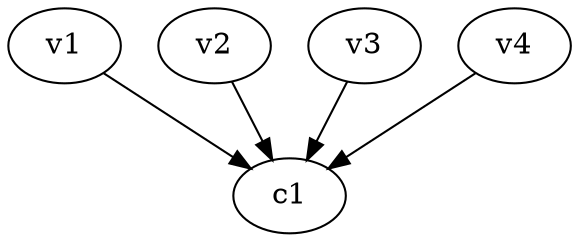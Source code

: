 strict digraph  {
c1;
v1;
v2;
v3;
v4;
v1 -> c1  [weight=1];
v2 -> c1  [weight=1];
v3 -> c1  [weight=1];
v4 -> c1  [weight=1];
}

